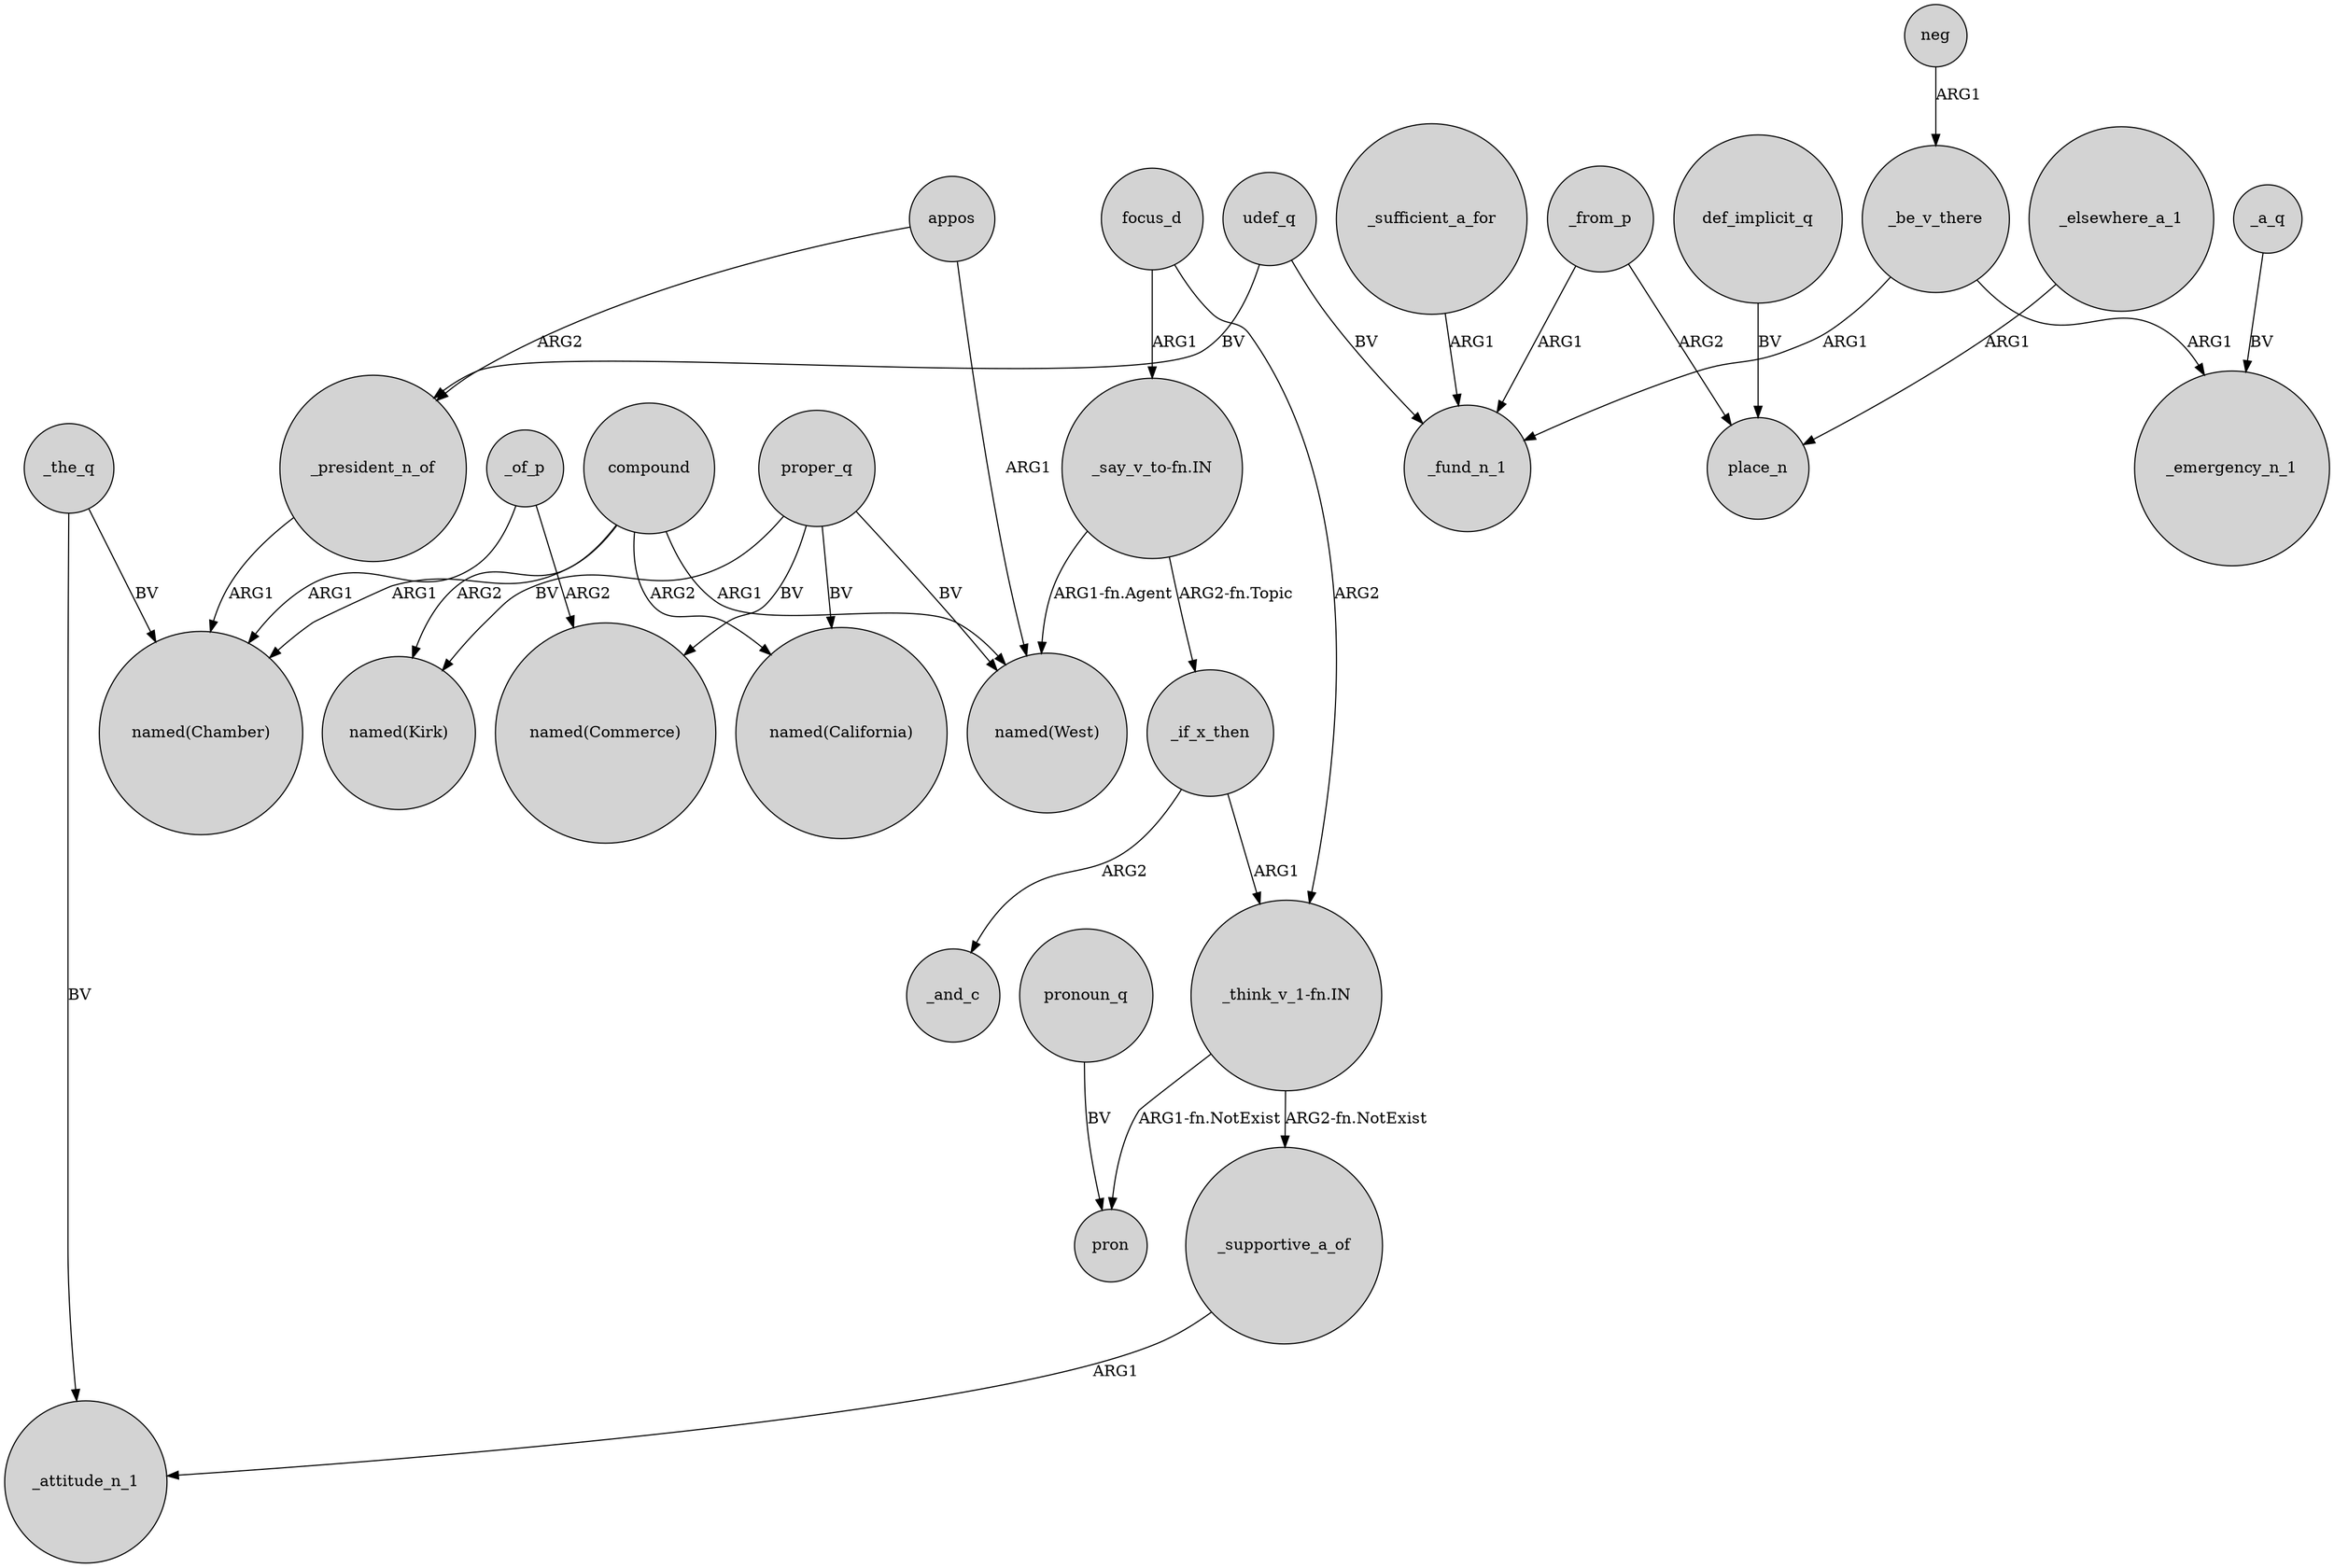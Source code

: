 digraph {
	node [shape=circle style=filled]
	compound -> "named(Chamber)" [label=ARG1]
	"_say_v_to-fn.IN" -> _if_x_then [label="ARG2-fn.Topic"]
	focus_d -> "_think_v_1-fn.IN" [label=ARG2]
	"_think_v_1-fn.IN" -> pron [label="ARG1-fn.NotExist"]
	"_think_v_1-fn.IN" -> _supportive_a_of [label="ARG2-fn.NotExist"]
	_the_q -> _attitude_n_1 [label=BV]
	proper_q -> "named(Kirk)" [label=BV]
	"_say_v_to-fn.IN" -> "named(West)" [label="ARG1-fn.Agent"]
	proper_q -> "named(California)" [label=BV]
	_of_p -> "named(Commerce)" [label=ARG2]
	_from_p -> place_n [label=ARG2]
	def_implicit_q -> place_n [label=BV]
	proper_q -> "named(West)" [label=BV]
	compound -> "named(West)" [label=ARG1]
	_if_x_then -> "_think_v_1-fn.IN" [label=ARG1]
	appos -> _president_n_of [label=ARG2]
	pronoun_q -> pron [label=BV]
	_elsewhere_a_1 -> place_n [label=ARG1]
	udef_q -> _president_n_of [label=BV]
	_sufficient_a_for -> _fund_n_1 [label=ARG1]
	_of_p -> "named(Chamber)" [label=ARG1]
	_supportive_a_of -> _attitude_n_1 [label=ARG1]
	udef_q -> _fund_n_1 [label=BV]
	_be_v_there -> _emergency_n_1 [label=ARG1]
	compound -> "named(Kirk)" [label=ARG2]
	_if_x_then -> _and_c [label=ARG2]
	proper_q -> "named(Commerce)" [label=BV]
	compound -> "named(California)" [label=ARG2]
	_be_v_there -> _fund_n_1 [label=ARG1]
	neg -> _be_v_there [label=ARG1]
	_a_q -> _emergency_n_1 [label=BV]
	appos -> "named(West)" [label=ARG1]
	_the_q -> "named(Chamber)" [label=BV]
	focus_d -> "_say_v_to-fn.IN" [label=ARG1]
	_president_n_of -> "named(Chamber)" [label=ARG1]
	_from_p -> _fund_n_1 [label=ARG1]
}
